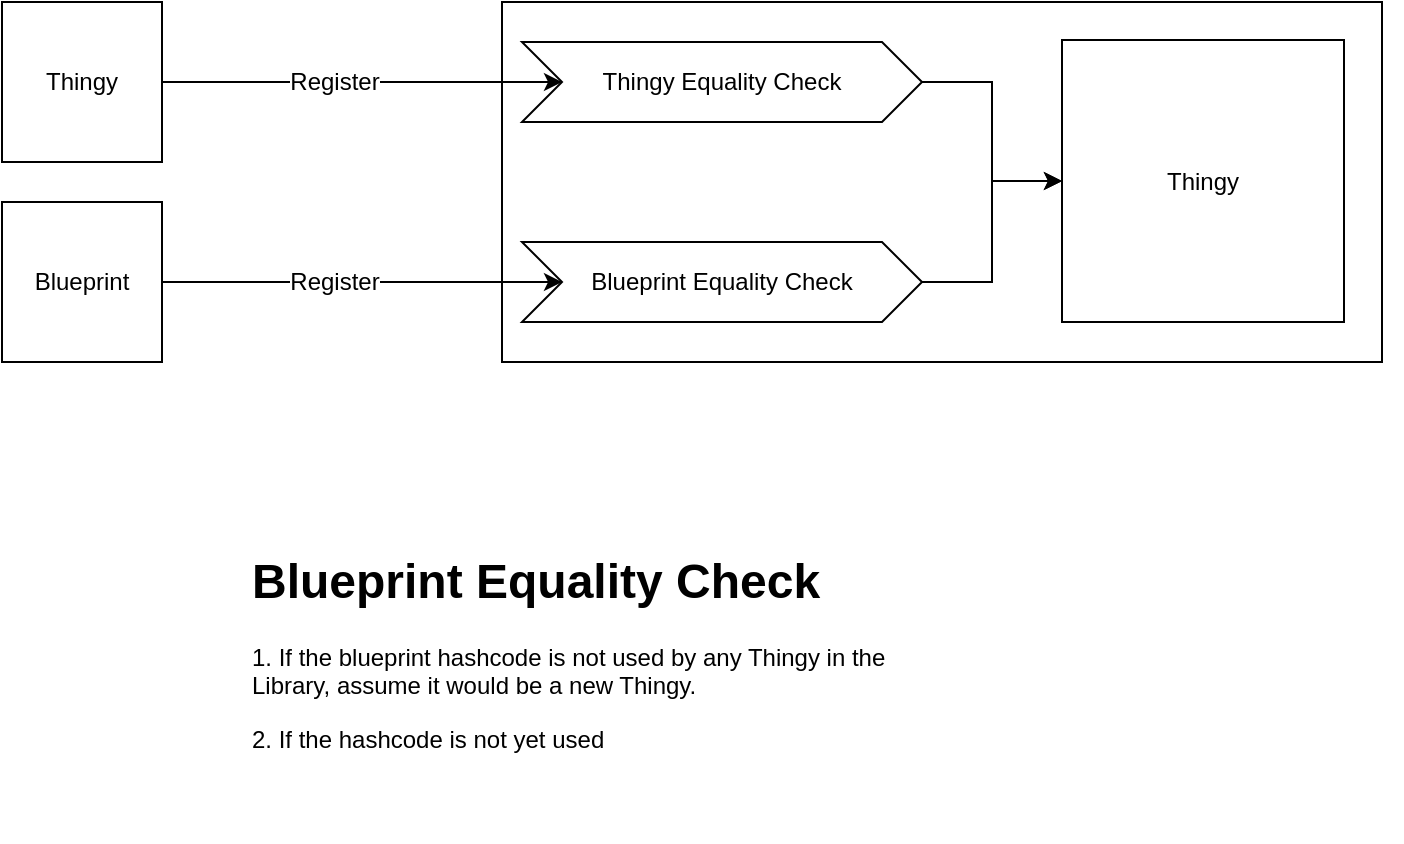 <mxfile version="10.6.3" type="github"><diagram id="C_mR6CYTZlywy4-nMV0M" name="Page-1"><mxGraphModel dx="1199" dy="577" grid="1" gridSize="10" guides="1" tooltips="1" connect="1" arrows="1" fold="1" page="1" pageScale="1" pageWidth="827" pageHeight="1169" math="0" shadow="0"><root><mxCell id="0"/><mxCell id="1" parent="0"/><mxCell id="CSFQHow8QT7EH4-0Ss8l-1" value="Blueprint" style="whiteSpace=wrap;html=1;aspect=fixed;" vertex="1" parent="1"><mxGeometry x="20" y="120" width="80" height="80" as="geometry"/></mxCell><mxCell id="CSFQHow8QT7EH4-0Ss8l-2" value="&lt;div&gt;Thingy&lt;/div&gt;" style="whiteSpace=wrap;html=1;aspect=fixed;" vertex="1" parent="1"><mxGeometry x="20" y="20" width="80" height="80" as="geometry"/></mxCell><mxCell id="CSFQHow8QT7EH4-0Ss8l-8" value="" style="group;resizable=1;recursiveResize=0;" vertex="1" connectable="0" parent="1"><mxGeometry x="270" y="20" width="450" height="180" as="geometry"/></mxCell><mxCell id="CSFQHow8QT7EH4-0Ss8l-6" value="" style="rounded=0;whiteSpace=wrap;html=1;" vertex="1" parent="CSFQHow8QT7EH4-0Ss8l-8"><mxGeometry width="440" height="180" as="geometry"/></mxCell><mxCell id="CSFQHow8QT7EH4-0Ss8l-7" value="&lt;div&gt;Thingy&lt;/div&gt;" style="whiteSpace=wrap;html=1;aspect=fixed;" vertex="1" parent="CSFQHow8QT7EH4-0Ss8l-8"><mxGeometry x="280" y="19" width="141" height="141" as="geometry"/></mxCell><mxCell id="CSFQHow8QT7EH4-0Ss8l-22" style="edgeStyle=orthogonalEdgeStyle;rounded=0;orthogonalLoop=1;jettySize=auto;html=1;exitX=1;exitY=0.5;exitDx=0;exitDy=0;" edge="1" parent="CSFQHow8QT7EH4-0Ss8l-8" source="CSFQHow8QT7EH4-0Ss8l-20" target="CSFQHow8QT7EH4-0Ss8l-7"><mxGeometry relative="1" as="geometry"/></mxCell><mxCell id="CSFQHow8QT7EH4-0Ss8l-20" value="Thingy Equality Check" style="shape=step;perimeter=stepPerimeter;whiteSpace=wrap;html=1;fixedSize=1;" vertex="1" parent="CSFQHow8QT7EH4-0Ss8l-8"><mxGeometry x="10" y="20" width="200" height="40" as="geometry"/></mxCell><mxCell id="CSFQHow8QT7EH4-0Ss8l-24" style="edgeStyle=orthogonalEdgeStyle;rounded=0;orthogonalLoop=1;jettySize=auto;html=1;exitX=1;exitY=0.5;exitDx=0;exitDy=0;entryX=0;entryY=0.5;entryDx=0;entryDy=0;" edge="1" parent="CSFQHow8QT7EH4-0Ss8l-8" source="CSFQHow8QT7EH4-0Ss8l-23" target="CSFQHow8QT7EH4-0Ss8l-7"><mxGeometry relative="1" as="geometry"/></mxCell><mxCell id="CSFQHow8QT7EH4-0Ss8l-23" value="Blueprint Equality Check" style="shape=step;perimeter=stepPerimeter;whiteSpace=wrap;html=1;fixedSize=1;" vertex="1" parent="CSFQHow8QT7EH4-0Ss8l-8"><mxGeometry x="10" y="120" width="200" height="40" as="geometry"/></mxCell><mxCell id="CSFQHow8QT7EH4-0Ss8l-10" style="edgeStyle=orthogonalEdgeStyle;rounded=0;orthogonalLoop=1;jettySize=auto;html=1;exitX=1;exitY=0.5;exitDx=0;exitDy=0;entryX=0;entryY=0.5;entryDx=0;entryDy=0;" edge="1" parent="1" source="CSFQHow8QT7EH4-0Ss8l-2" target="CSFQHow8QT7EH4-0Ss8l-20"><mxGeometry relative="1" as="geometry"><mxPoint x="250" y="60" as="targetPoint"/></mxGeometry></mxCell><mxCell id="CSFQHow8QT7EH4-0Ss8l-11" value="Register" style="text;html=1;resizable=0;points=[];align=center;verticalAlign=middle;labelBackgroundColor=#ffffff;" vertex="1" connectable="0" parent="CSFQHow8QT7EH4-0Ss8l-10"><mxGeometry x="-0.473" y="2" relative="1" as="geometry"><mxPoint x="33.5" y="2" as="offset"/></mxGeometry></mxCell><mxCell id="CSFQHow8QT7EH4-0Ss8l-9" style="edgeStyle=orthogonalEdgeStyle;rounded=0;orthogonalLoop=1;jettySize=auto;html=1;exitX=1;exitY=0.5;exitDx=0;exitDy=0;entryX=0;entryY=0.5;entryDx=0;entryDy=0;" edge="1" parent="1" source="CSFQHow8QT7EH4-0Ss8l-1" target="CSFQHow8QT7EH4-0Ss8l-23"><mxGeometry relative="1" as="geometry"><mxPoint x="130" y="490" as="targetPoint"/></mxGeometry></mxCell><mxCell id="CSFQHow8QT7EH4-0Ss8l-12" value="&lt;div&gt;Register&lt;/div&gt;" style="text;html=1;resizable=0;points=[];align=center;verticalAlign=middle;labelBackgroundColor=#ffffff;" vertex="1" connectable="0" parent="CSFQHow8QT7EH4-0Ss8l-9"><mxGeometry x="-0.646" y="3" relative="1" as="geometry"><mxPoint x="50" y="3" as="offset"/></mxGeometry></mxCell><mxCell id="CSFQHow8QT7EH4-0Ss8l-27" value="&lt;h1&gt;Blueprint Equality Check&lt;br&gt;&lt;/h1&gt;&lt;p&gt;1. If the blueprint hashcode is not used by any Thingy in the Library, assume it would be a new Thingy.&lt;/p&gt;&lt;p&gt;2. If the hashcode is not yet used&lt;br&gt;&lt;/p&gt;&lt;br&gt;&lt;p&gt;&lt;br&gt;&lt;/p&gt;" style="text;html=1;strokeColor=none;fillColor=none;spacing=5;spacingTop=-20;whiteSpace=wrap;overflow=hidden;rounded=0;" vertex="1" parent="1"><mxGeometry x="140" y="290" width="360" height="150" as="geometry"/></mxCell></root></mxGraphModel></diagram></mxfile>